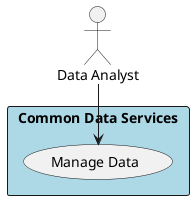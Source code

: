 @startuml


Actor "Data Analyst" as DataAnalyst


rectangle "Common Data Services" as CDS  #lightblue {
        usecase "Manage Data" as ManageData
    DataAnalyst --> ManageData

}


@enduml
